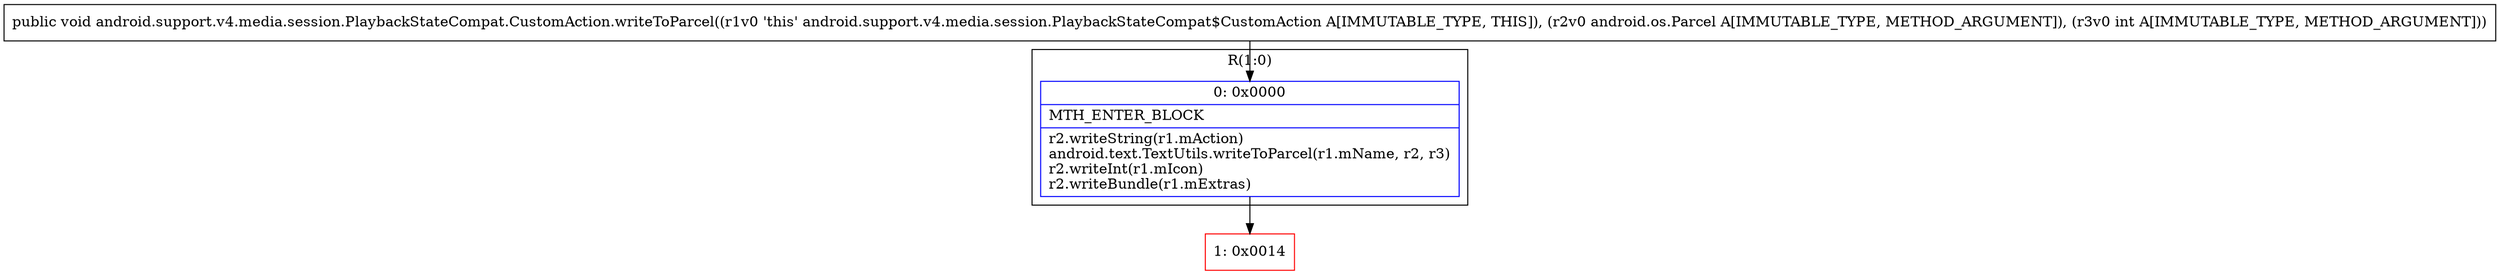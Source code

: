 digraph "CFG forandroid.support.v4.media.session.PlaybackStateCompat.CustomAction.writeToParcel(Landroid\/os\/Parcel;I)V" {
subgraph cluster_Region_1115581142 {
label = "R(1:0)";
node [shape=record,color=blue];
Node_0 [shape=record,label="{0\:\ 0x0000|MTH_ENTER_BLOCK\l|r2.writeString(r1.mAction)\landroid.text.TextUtils.writeToParcel(r1.mName, r2, r3)\lr2.writeInt(r1.mIcon)\lr2.writeBundle(r1.mExtras)\l}"];
}
Node_1 [shape=record,color=red,label="{1\:\ 0x0014}"];
MethodNode[shape=record,label="{public void android.support.v4.media.session.PlaybackStateCompat.CustomAction.writeToParcel((r1v0 'this' android.support.v4.media.session.PlaybackStateCompat$CustomAction A[IMMUTABLE_TYPE, THIS]), (r2v0 android.os.Parcel A[IMMUTABLE_TYPE, METHOD_ARGUMENT]), (r3v0 int A[IMMUTABLE_TYPE, METHOD_ARGUMENT])) }"];
MethodNode -> Node_0;
Node_0 -> Node_1;
}

